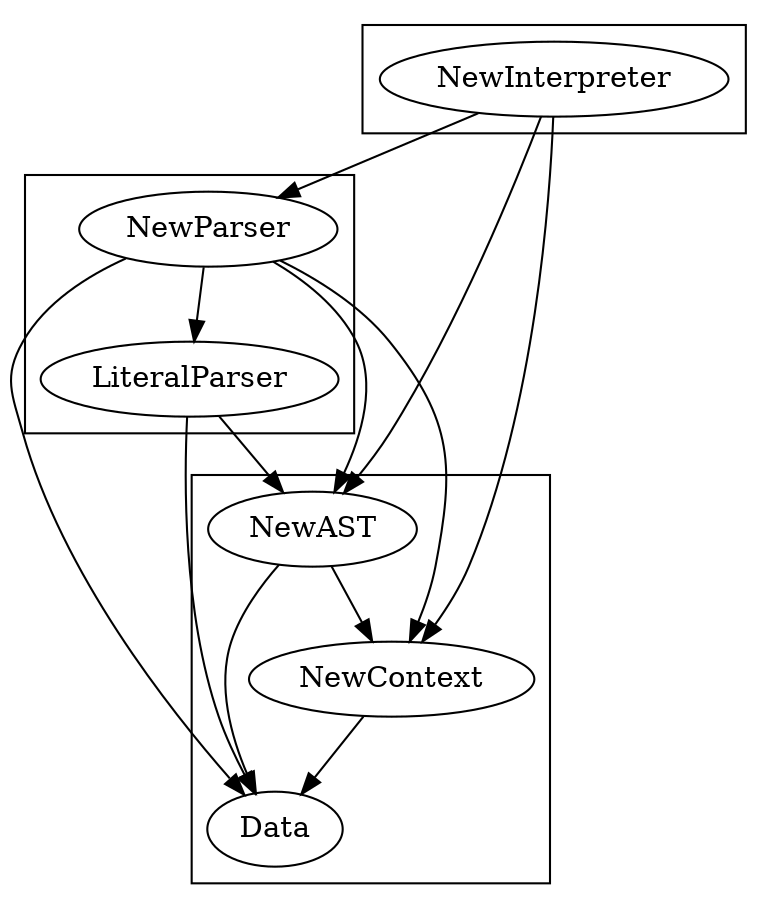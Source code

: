 digraph deps {
	subgraph cluster_parser {
		NewParser;
		LiteralParser;
	}

	subgraph cluster_program {
		NewAST;
		Data;
		NewContext;
	}

	subgraph cluster_runtime {
		NewInterpreter;
	}

	NewParser -> NewAST;
	NewParser -> LiteralParser;
	NewParser -> Data;
	NewParser -> NewContext;

	LiteralParser -> NewAST;
	LiteralParser -> Data;

	NewAST -> NewContext;
	NewAST -> Data;

	NewContext -> Data;

	NewInterpreter -> NewParser;
	NewInterpreter -> NewContext;
	NewInterpreter -> NewAST;
}
